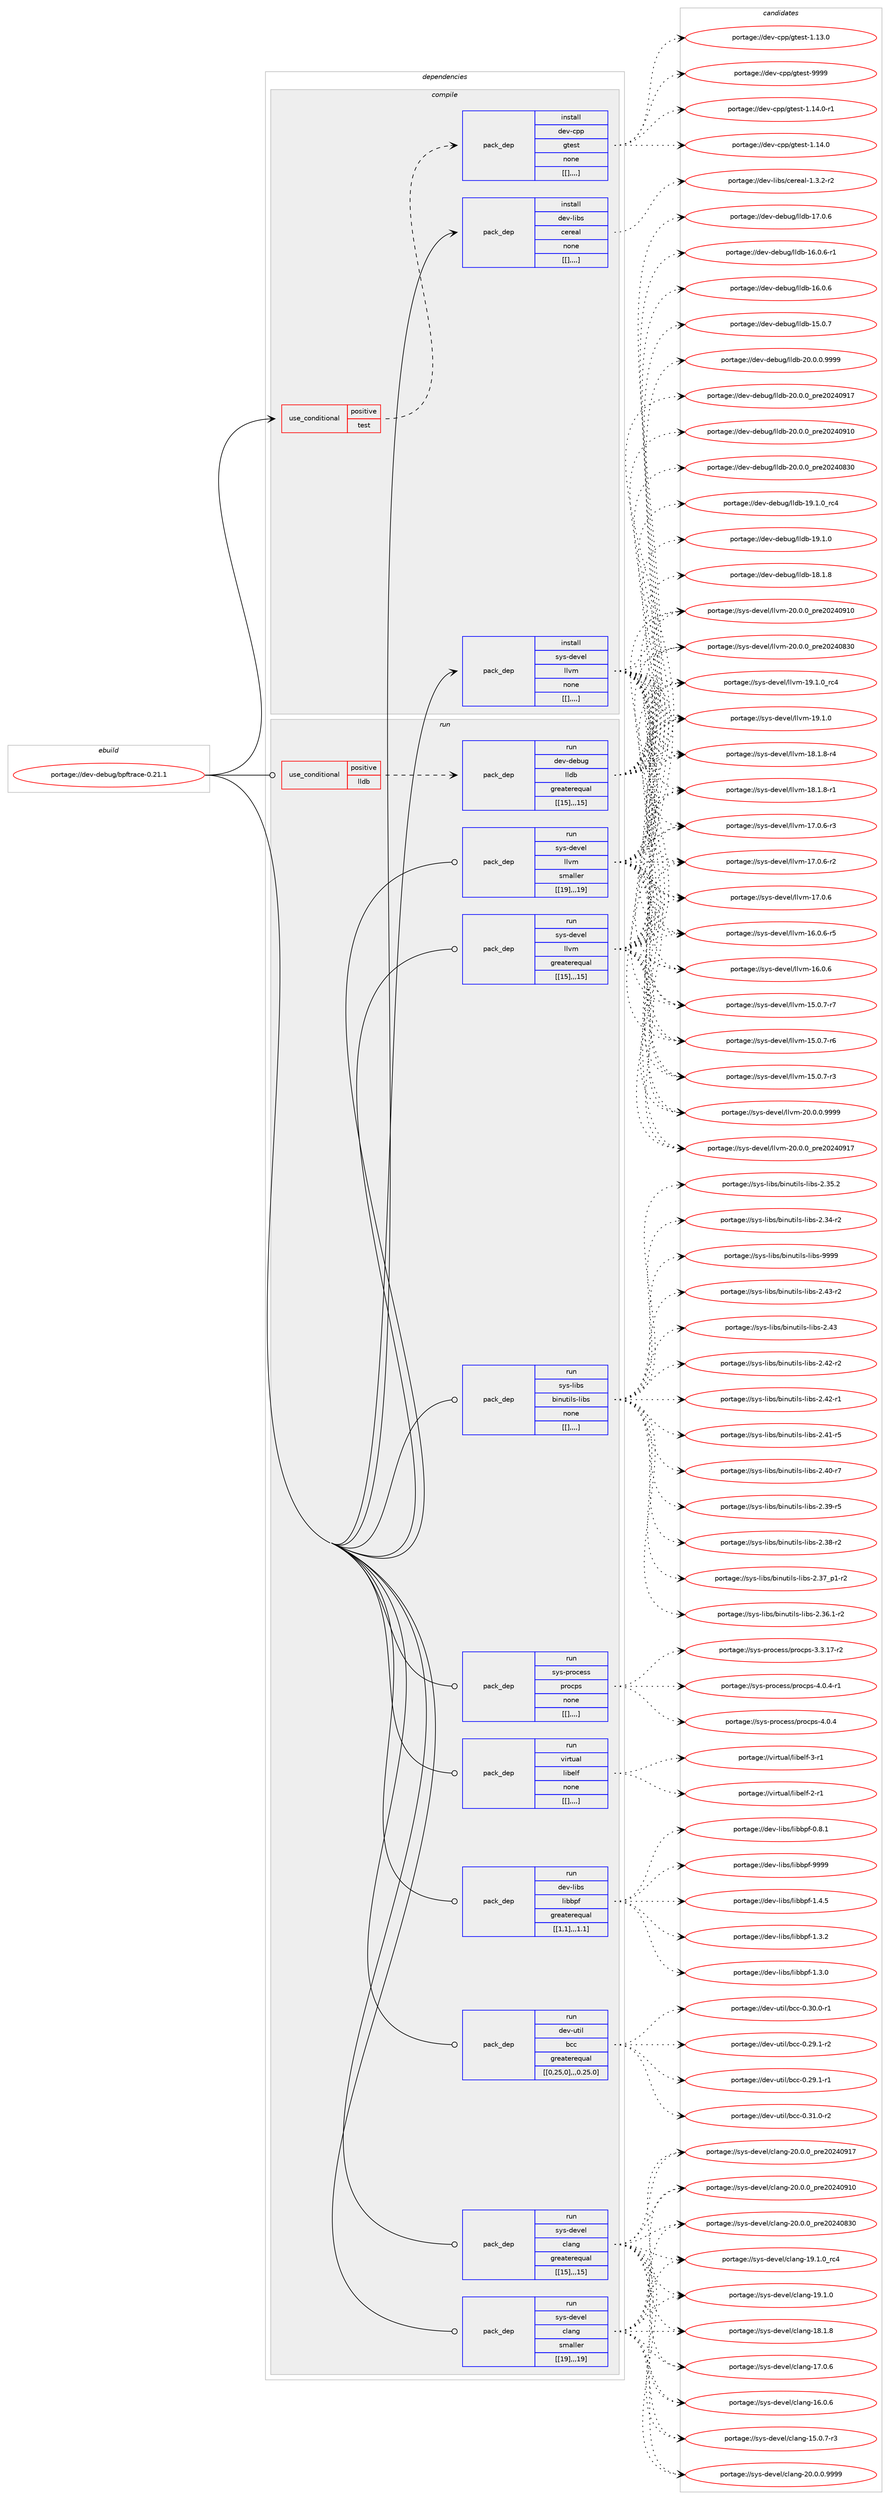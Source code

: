 digraph prolog {

# *************
# Graph options
# *************

newrank=true;
concentrate=true;
compound=true;
graph [rankdir=LR,fontname=Helvetica,fontsize=10,ranksep=1.5];#, ranksep=2.5, nodesep=0.2];
edge  [arrowhead=vee];
node  [fontname=Helvetica,fontsize=10];

# **********
# The ebuild
# **********

subgraph cluster_leftcol {
color=gray;
label=<<i>ebuild</i>>;
id [label="portage://dev-debug/bpftrace-0.21.1", color=red, width=4, href="../dev-debug/bpftrace-0.21.1.svg"];
}

# ****************
# The dependencies
# ****************

subgraph cluster_midcol {
color=gray;
label=<<i>dependencies</i>>;
subgraph cluster_compile {
fillcolor="#eeeeee";
style=filled;
label=<<i>compile</i>>;
subgraph cond19484 {
dependency71695 [label=<<TABLE BORDER="0" CELLBORDER="1" CELLSPACING="0" CELLPADDING="4"><TR><TD ROWSPAN="3" CELLPADDING="10">use_conditional</TD></TR><TR><TD>positive</TD></TR><TR><TD>test</TD></TR></TABLE>>, shape=none, color=red];
subgraph pack51268 {
dependency71696 [label=<<TABLE BORDER="0" CELLBORDER="1" CELLSPACING="0" CELLPADDING="4" WIDTH="220"><TR><TD ROWSPAN="6" CELLPADDING="30">pack_dep</TD></TR><TR><TD WIDTH="110">install</TD></TR><TR><TD>dev-cpp</TD></TR><TR><TD>gtest</TD></TR><TR><TD>none</TD></TR><TR><TD>[[],,,,]</TD></TR></TABLE>>, shape=none, color=blue];
}
dependency71695:e -> dependency71696:w [weight=20,style="dashed",arrowhead="vee"];
}
id:e -> dependency71695:w [weight=20,style="solid",arrowhead="vee"];
subgraph pack51269 {
dependency71697 [label=<<TABLE BORDER="0" CELLBORDER="1" CELLSPACING="0" CELLPADDING="4" WIDTH="220"><TR><TD ROWSPAN="6" CELLPADDING="30">pack_dep</TD></TR><TR><TD WIDTH="110">install</TD></TR><TR><TD>dev-libs</TD></TR><TR><TD>cereal</TD></TR><TR><TD>none</TD></TR><TR><TD>[[],,,,]</TD></TR></TABLE>>, shape=none, color=blue];
}
id:e -> dependency71697:w [weight=20,style="solid",arrowhead="vee"];
subgraph pack51270 {
dependency71698 [label=<<TABLE BORDER="0" CELLBORDER="1" CELLSPACING="0" CELLPADDING="4" WIDTH="220"><TR><TD ROWSPAN="6" CELLPADDING="30">pack_dep</TD></TR><TR><TD WIDTH="110">install</TD></TR><TR><TD>sys-devel</TD></TR><TR><TD>llvm</TD></TR><TR><TD>none</TD></TR><TR><TD>[[],,,,]</TD></TR></TABLE>>, shape=none, color=blue];
}
id:e -> dependency71698:w [weight=20,style="solid",arrowhead="vee"];
}
subgraph cluster_compileandrun {
fillcolor="#eeeeee";
style=filled;
label=<<i>compile and run</i>>;
}
subgraph cluster_run {
fillcolor="#eeeeee";
style=filled;
label=<<i>run</i>>;
subgraph cond19485 {
dependency71699 [label=<<TABLE BORDER="0" CELLBORDER="1" CELLSPACING="0" CELLPADDING="4"><TR><TD ROWSPAN="3" CELLPADDING="10">use_conditional</TD></TR><TR><TD>positive</TD></TR><TR><TD>lldb</TD></TR></TABLE>>, shape=none, color=red];
subgraph pack51271 {
dependency71700 [label=<<TABLE BORDER="0" CELLBORDER="1" CELLSPACING="0" CELLPADDING="4" WIDTH="220"><TR><TD ROWSPAN="6" CELLPADDING="30">pack_dep</TD></TR><TR><TD WIDTH="110">run</TD></TR><TR><TD>dev-debug</TD></TR><TR><TD>lldb</TD></TR><TR><TD>greaterequal</TD></TR><TR><TD>[[15],,,15]</TD></TR></TABLE>>, shape=none, color=blue];
}
dependency71699:e -> dependency71700:w [weight=20,style="dashed",arrowhead="vee"];
}
id:e -> dependency71699:w [weight=20,style="solid",arrowhead="odot"];
subgraph pack51272 {
dependency71701 [label=<<TABLE BORDER="0" CELLBORDER="1" CELLSPACING="0" CELLPADDING="4" WIDTH="220"><TR><TD ROWSPAN="6" CELLPADDING="30">pack_dep</TD></TR><TR><TD WIDTH="110">run</TD></TR><TR><TD>dev-libs</TD></TR><TR><TD>libbpf</TD></TR><TR><TD>greaterequal</TD></TR><TR><TD>[[1,1],,,1.1]</TD></TR></TABLE>>, shape=none, color=blue];
}
id:e -> dependency71701:w [weight=20,style="solid",arrowhead="odot"];
subgraph pack51273 {
dependency71702 [label=<<TABLE BORDER="0" CELLBORDER="1" CELLSPACING="0" CELLPADDING="4" WIDTH="220"><TR><TD ROWSPAN="6" CELLPADDING="30">pack_dep</TD></TR><TR><TD WIDTH="110">run</TD></TR><TR><TD>dev-util</TD></TR><TR><TD>bcc</TD></TR><TR><TD>greaterequal</TD></TR><TR><TD>[[0,25,0],,,0.25.0]</TD></TR></TABLE>>, shape=none, color=blue];
}
id:e -> dependency71702:w [weight=20,style="solid",arrowhead="odot"];
subgraph pack51274 {
dependency71703 [label=<<TABLE BORDER="0" CELLBORDER="1" CELLSPACING="0" CELLPADDING="4" WIDTH="220"><TR><TD ROWSPAN="6" CELLPADDING="30">pack_dep</TD></TR><TR><TD WIDTH="110">run</TD></TR><TR><TD>sys-devel</TD></TR><TR><TD>clang</TD></TR><TR><TD>greaterequal</TD></TR><TR><TD>[[15],,,15]</TD></TR></TABLE>>, shape=none, color=blue];
}
id:e -> dependency71703:w [weight=20,style="solid",arrowhead="odot"];
subgraph pack51275 {
dependency71704 [label=<<TABLE BORDER="0" CELLBORDER="1" CELLSPACING="0" CELLPADDING="4" WIDTH="220"><TR><TD ROWSPAN="6" CELLPADDING="30">pack_dep</TD></TR><TR><TD WIDTH="110">run</TD></TR><TR><TD>sys-devel</TD></TR><TR><TD>clang</TD></TR><TR><TD>smaller</TD></TR><TR><TD>[[19],,,19]</TD></TR></TABLE>>, shape=none, color=blue];
}
id:e -> dependency71704:w [weight=20,style="solid",arrowhead="odot"];
subgraph pack51276 {
dependency71705 [label=<<TABLE BORDER="0" CELLBORDER="1" CELLSPACING="0" CELLPADDING="4" WIDTH="220"><TR><TD ROWSPAN="6" CELLPADDING="30">pack_dep</TD></TR><TR><TD WIDTH="110">run</TD></TR><TR><TD>sys-devel</TD></TR><TR><TD>llvm</TD></TR><TR><TD>greaterequal</TD></TR><TR><TD>[[15],,,15]</TD></TR></TABLE>>, shape=none, color=blue];
}
id:e -> dependency71705:w [weight=20,style="solid",arrowhead="odot"];
subgraph pack51277 {
dependency71706 [label=<<TABLE BORDER="0" CELLBORDER="1" CELLSPACING="0" CELLPADDING="4" WIDTH="220"><TR><TD ROWSPAN="6" CELLPADDING="30">pack_dep</TD></TR><TR><TD WIDTH="110">run</TD></TR><TR><TD>sys-devel</TD></TR><TR><TD>llvm</TD></TR><TR><TD>smaller</TD></TR><TR><TD>[[19],,,19]</TD></TR></TABLE>>, shape=none, color=blue];
}
id:e -> dependency71706:w [weight=20,style="solid",arrowhead="odot"];
subgraph pack51278 {
dependency71707 [label=<<TABLE BORDER="0" CELLBORDER="1" CELLSPACING="0" CELLPADDING="4" WIDTH="220"><TR><TD ROWSPAN="6" CELLPADDING="30">pack_dep</TD></TR><TR><TD WIDTH="110">run</TD></TR><TR><TD>sys-libs</TD></TR><TR><TD>binutils-libs</TD></TR><TR><TD>none</TD></TR><TR><TD>[[],,,,]</TD></TR></TABLE>>, shape=none, color=blue];
}
id:e -> dependency71707:w [weight=20,style="solid",arrowhead="odot"];
subgraph pack51279 {
dependency71708 [label=<<TABLE BORDER="0" CELLBORDER="1" CELLSPACING="0" CELLPADDING="4" WIDTH="220"><TR><TD ROWSPAN="6" CELLPADDING="30">pack_dep</TD></TR><TR><TD WIDTH="110">run</TD></TR><TR><TD>sys-process</TD></TR><TR><TD>procps</TD></TR><TR><TD>none</TD></TR><TR><TD>[[],,,,]</TD></TR></TABLE>>, shape=none, color=blue];
}
id:e -> dependency71708:w [weight=20,style="solid",arrowhead="odot"];
subgraph pack51280 {
dependency71709 [label=<<TABLE BORDER="0" CELLBORDER="1" CELLSPACING="0" CELLPADDING="4" WIDTH="220"><TR><TD ROWSPAN="6" CELLPADDING="30">pack_dep</TD></TR><TR><TD WIDTH="110">run</TD></TR><TR><TD>virtual</TD></TR><TR><TD>libelf</TD></TR><TR><TD>none</TD></TR><TR><TD>[[],,,,]</TD></TR></TABLE>>, shape=none, color=blue];
}
id:e -> dependency71709:w [weight=20,style="solid",arrowhead="odot"];
}
}

# **************
# The candidates
# **************

subgraph cluster_choices {
rank=same;
color=gray;
label=<<i>candidates</i>>;

subgraph choice51268 {
color=black;
nodesep=1;
choice1001011184599112112471031161011151164557575757 [label="portage://dev-cpp/gtest-9999", color=red, width=4,href="../dev-cpp/gtest-9999.svg"];
choice100101118459911211247103116101115116454946495246484511449 [label="portage://dev-cpp/gtest-1.14.0-r1", color=red, width=4,href="../dev-cpp/gtest-1.14.0-r1.svg"];
choice10010111845991121124710311610111511645494649524648 [label="portage://dev-cpp/gtest-1.14.0", color=red, width=4,href="../dev-cpp/gtest-1.14.0.svg"];
choice10010111845991121124710311610111511645494649514648 [label="portage://dev-cpp/gtest-1.13.0", color=red, width=4,href="../dev-cpp/gtest-1.13.0.svg"];
dependency71696:e -> choice1001011184599112112471031161011151164557575757:w [style=dotted,weight="100"];
dependency71696:e -> choice100101118459911211247103116101115116454946495246484511449:w [style=dotted,weight="100"];
dependency71696:e -> choice10010111845991121124710311610111511645494649524648:w [style=dotted,weight="100"];
dependency71696:e -> choice10010111845991121124710311610111511645494649514648:w [style=dotted,weight="100"];
}
subgraph choice51269 {
color=black;
nodesep=1;
choice10010111845108105981154799101114101971084549465146504511450 [label="portage://dev-libs/cereal-1.3.2-r2", color=red, width=4,href="../dev-libs/cereal-1.3.2-r2.svg"];
dependency71697:e -> choice10010111845108105981154799101114101971084549465146504511450:w [style=dotted,weight="100"];
}
subgraph choice51270 {
color=black;
nodesep=1;
choice1151211154510010111810110847108108118109455048464846484657575757 [label="portage://sys-devel/llvm-20.0.0.9999", color=red, width=4,href="../sys-devel/llvm-20.0.0.9999.svg"];
choice115121115451001011181011084710810811810945504846484648951121141015048505248574955 [label="portage://sys-devel/llvm-20.0.0_pre20240917", color=red, width=4,href="../sys-devel/llvm-20.0.0_pre20240917.svg"];
choice115121115451001011181011084710810811810945504846484648951121141015048505248574948 [label="portage://sys-devel/llvm-20.0.0_pre20240910", color=red, width=4,href="../sys-devel/llvm-20.0.0_pre20240910.svg"];
choice115121115451001011181011084710810811810945504846484648951121141015048505248565148 [label="portage://sys-devel/llvm-20.0.0_pre20240830", color=red, width=4,href="../sys-devel/llvm-20.0.0_pre20240830.svg"];
choice115121115451001011181011084710810811810945495746494648951149952 [label="portage://sys-devel/llvm-19.1.0_rc4", color=red, width=4,href="../sys-devel/llvm-19.1.0_rc4.svg"];
choice115121115451001011181011084710810811810945495746494648 [label="portage://sys-devel/llvm-19.1.0", color=red, width=4,href="../sys-devel/llvm-19.1.0.svg"];
choice1151211154510010111810110847108108118109454956464946564511452 [label="portage://sys-devel/llvm-18.1.8-r4", color=red, width=4,href="../sys-devel/llvm-18.1.8-r4.svg"];
choice1151211154510010111810110847108108118109454956464946564511449 [label="portage://sys-devel/llvm-18.1.8-r1", color=red, width=4,href="../sys-devel/llvm-18.1.8-r1.svg"];
choice1151211154510010111810110847108108118109454955464846544511451 [label="portage://sys-devel/llvm-17.0.6-r3", color=red, width=4,href="../sys-devel/llvm-17.0.6-r3.svg"];
choice1151211154510010111810110847108108118109454955464846544511450 [label="portage://sys-devel/llvm-17.0.6-r2", color=red, width=4,href="../sys-devel/llvm-17.0.6-r2.svg"];
choice115121115451001011181011084710810811810945495546484654 [label="portage://sys-devel/llvm-17.0.6", color=red, width=4,href="../sys-devel/llvm-17.0.6.svg"];
choice1151211154510010111810110847108108118109454954464846544511453 [label="portage://sys-devel/llvm-16.0.6-r5", color=red, width=4,href="../sys-devel/llvm-16.0.6-r5.svg"];
choice115121115451001011181011084710810811810945495446484654 [label="portage://sys-devel/llvm-16.0.6", color=red, width=4,href="../sys-devel/llvm-16.0.6.svg"];
choice1151211154510010111810110847108108118109454953464846554511455 [label="portage://sys-devel/llvm-15.0.7-r7", color=red, width=4,href="../sys-devel/llvm-15.0.7-r7.svg"];
choice1151211154510010111810110847108108118109454953464846554511454 [label="portage://sys-devel/llvm-15.0.7-r6", color=red, width=4,href="../sys-devel/llvm-15.0.7-r6.svg"];
choice1151211154510010111810110847108108118109454953464846554511451 [label="portage://sys-devel/llvm-15.0.7-r3", color=red, width=4,href="../sys-devel/llvm-15.0.7-r3.svg"];
dependency71698:e -> choice1151211154510010111810110847108108118109455048464846484657575757:w [style=dotted,weight="100"];
dependency71698:e -> choice115121115451001011181011084710810811810945504846484648951121141015048505248574955:w [style=dotted,weight="100"];
dependency71698:e -> choice115121115451001011181011084710810811810945504846484648951121141015048505248574948:w [style=dotted,weight="100"];
dependency71698:e -> choice115121115451001011181011084710810811810945504846484648951121141015048505248565148:w [style=dotted,weight="100"];
dependency71698:e -> choice115121115451001011181011084710810811810945495746494648951149952:w [style=dotted,weight="100"];
dependency71698:e -> choice115121115451001011181011084710810811810945495746494648:w [style=dotted,weight="100"];
dependency71698:e -> choice1151211154510010111810110847108108118109454956464946564511452:w [style=dotted,weight="100"];
dependency71698:e -> choice1151211154510010111810110847108108118109454956464946564511449:w [style=dotted,weight="100"];
dependency71698:e -> choice1151211154510010111810110847108108118109454955464846544511451:w [style=dotted,weight="100"];
dependency71698:e -> choice1151211154510010111810110847108108118109454955464846544511450:w [style=dotted,weight="100"];
dependency71698:e -> choice115121115451001011181011084710810811810945495546484654:w [style=dotted,weight="100"];
dependency71698:e -> choice1151211154510010111810110847108108118109454954464846544511453:w [style=dotted,weight="100"];
dependency71698:e -> choice115121115451001011181011084710810811810945495446484654:w [style=dotted,weight="100"];
dependency71698:e -> choice1151211154510010111810110847108108118109454953464846554511455:w [style=dotted,weight="100"];
dependency71698:e -> choice1151211154510010111810110847108108118109454953464846554511454:w [style=dotted,weight="100"];
dependency71698:e -> choice1151211154510010111810110847108108118109454953464846554511451:w [style=dotted,weight="100"];
}
subgraph choice51271 {
color=black;
nodesep=1;
choice10010111845100101981171034710810810098455048464846484657575757 [label="portage://dev-debug/lldb-20.0.0.9999", color=red, width=4,href="../dev-debug/lldb-20.0.0.9999.svg"];
choice1001011184510010198117103471081081009845504846484648951121141015048505248574955 [label="portage://dev-debug/lldb-20.0.0_pre20240917", color=red, width=4,href="../dev-debug/lldb-20.0.0_pre20240917.svg"];
choice1001011184510010198117103471081081009845504846484648951121141015048505248574948 [label="portage://dev-debug/lldb-20.0.0_pre20240910", color=red, width=4,href="../dev-debug/lldb-20.0.0_pre20240910.svg"];
choice1001011184510010198117103471081081009845504846484648951121141015048505248565148 [label="portage://dev-debug/lldb-20.0.0_pre20240830", color=red, width=4,href="../dev-debug/lldb-20.0.0_pre20240830.svg"];
choice1001011184510010198117103471081081009845495746494648951149952 [label="portage://dev-debug/lldb-19.1.0_rc4", color=red, width=4,href="../dev-debug/lldb-19.1.0_rc4.svg"];
choice1001011184510010198117103471081081009845495746494648 [label="portage://dev-debug/lldb-19.1.0", color=red, width=4,href="../dev-debug/lldb-19.1.0.svg"];
choice1001011184510010198117103471081081009845495646494656 [label="portage://dev-debug/lldb-18.1.8", color=red, width=4,href="../dev-debug/lldb-18.1.8.svg"];
choice1001011184510010198117103471081081009845495546484654 [label="portage://dev-debug/lldb-17.0.6", color=red, width=4,href="../dev-debug/lldb-17.0.6.svg"];
choice10010111845100101981171034710810810098454954464846544511449 [label="portage://dev-debug/lldb-16.0.6-r1", color=red, width=4,href="../dev-debug/lldb-16.0.6-r1.svg"];
choice1001011184510010198117103471081081009845495446484654 [label="portage://dev-debug/lldb-16.0.6", color=red, width=4,href="../dev-debug/lldb-16.0.6.svg"];
choice1001011184510010198117103471081081009845495346484655 [label="portage://dev-debug/lldb-15.0.7", color=red, width=4,href="../dev-debug/lldb-15.0.7.svg"];
dependency71700:e -> choice10010111845100101981171034710810810098455048464846484657575757:w [style=dotted,weight="100"];
dependency71700:e -> choice1001011184510010198117103471081081009845504846484648951121141015048505248574955:w [style=dotted,weight="100"];
dependency71700:e -> choice1001011184510010198117103471081081009845504846484648951121141015048505248574948:w [style=dotted,weight="100"];
dependency71700:e -> choice1001011184510010198117103471081081009845504846484648951121141015048505248565148:w [style=dotted,weight="100"];
dependency71700:e -> choice1001011184510010198117103471081081009845495746494648951149952:w [style=dotted,weight="100"];
dependency71700:e -> choice1001011184510010198117103471081081009845495746494648:w [style=dotted,weight="100"];
dependency71700:e -> choice1001011184510010198117103471081081009845495646494656:w [style=dotted,weight="100"];
dependency71700:e -> choice1001011184510010198117103471081081009845495546484654:w [style=dotted,weight="100"];
dependency71700:e -> choice10010111845100101981171034710810810098454954464846544511449:w [style=dotted,weight="100"];
dependency71700:e -> choice1001011184510010198117103471081081009845495446484654:w [style=dotted,weight="100"];
dependency71700:e -> choice1001011184510010198117103471081081009845495346484655:w [style=dotted,weight="100"];
}
subgraph choice51272 {
color=black;
nodesep=1;
choice10010111845108105981154710810598981121024557575757 [label="portage://dev-libs/libbpf-9999", color=red, width=4,href="../dev-libs/libbpf-9999.svg"];
choice1001011184510810598115471081059898112102454946524653 [label="portage://dev-libs/libbpf-1.4.5", color=red, width=4,href="../dev-libs/libbpf-1.4.5.svg"];
choice1001011184510810598115471081059898112102454946514650 [label="portage://dev-libs/libbpf-1.3.2", color=red, width=4,href="../dev-libs/libbpf-1.3.2.svg"];
choice1001011184510810598115471081059898112102454946514648 [label="portage://dev-libs/libbpf-1.3.0", color=red, width=4,href="../dev-libs/libbpf-1.3.0.svg"];
choice1001011184510810598115471081059898112102454846564649 [label="portage://dev-libs/libbpf-0.8.1", color=red, width=4,href="../dev-libs/libbpf-0.8.1.svg"];
dependency71701:e -> choice10010111845108105981154710810598981121024557575757:w [style=dotted,weight="100"];
dependency71701:e -> choice1001011184510810598115471081059898112102454946524653:w [style=dotted,weight="100"];
dependency71701:e -> choice1001011184510810598115471081059898112102454946514650:w [style=dotted,weight="100"];
dependency71701:e -> choice1001011184510810598115471081059898112102454946514648:w [style=dotted,weight="100"];
dependency71701:e -> choice1001011184510810598115471081059898112102454846564649:w [style=dotted,weight="100"];
}
subgraph choice51273 {
color=black;
nodesep=1;
choice1001011184511711610510847989999454846514946484511450 [label="portage://dev-util/bcc-0.31.0-r2", color=red, width=4,href="../dev-util/bcc-0.31.0-r2.svg"];
choice1001011184511711610510847989999454846514846484511449 [label="portage://dev-util/bcc-0.30.0-r1", color=red, width=4,href="../dev-util/bcc-0.30.0-r1.svg"];
choice1001011184511711610510847989999454846505746494511450 [label="portage://dev-util/bcc-0.29.1-r2", color=red, width=4,href="../dev-util/bcc-0.29.1-r2.svg"];
choice1001011184511711610510847989999454846505746494511449 [label="portage://dev-util/bcc-0.29.1-r1", color=red, width=4,href="../dev-util/bcc-0.29.1-r1.svg"];
dependency71702:e -> choice1001011184511711610510847989999454846514946484511450:w [style=dotted,weight="100"];
dependency71702:e -> choice1001011184511711610510847989999454846514846484511449:w [style=dotted,weight="100"];
dependency71702:e -> choice1001011184511711610510847989999454846505746494511450:w [style=dotted,weight="100"];
dependency71702:e -> choice1001011184511711610510847989999454846505746494511449:w [style=dotted,weight="100"];
}
subgraph choice51274 {
color=black;
nodesep=1;
choice11512111545100101118101108479910897110103455048464846484657575757 [label="portage://sys-devel/clang-20.0.0.9999", color=red, width=4,href="../sys-devel/clang-20.0.0.9999.svg"];
choice1151211154510010111810110847991089711010345504846484648951121141015048505248574955 [label="portage://sys-devel/clang-20.0.0_pre20240917", color=red, width=4,href="../sys-devel/clang-20.0.0_pre20240917.svg"];
choice1151211154510010111810110847991089711010345504846484648951121141015048505248574948 [label="portage://sys-devel/clang-20.0.0_pre20240910", color=red, width=4,href="../sys-devel/clang-20.0.0_pre20240910.svg"];
choice1151211154510010111810110847991089711010345504846484648951121141015048505248565148 [label="portage://sys-devel/clang-20.0.0_pre20240830", color=red, width=4,href="../sys-devel/clang-20.0.0_pre20240830.svg"];
choice1151211154510010111810110847991089711010345495746494648951149952 [label="portage://sys-devel/clang-19.1.0_rc4", color=red, width=4,href="../sys-devel/clang-19.1.0_rc4.svg"];
choice1151211154510010111810110847991089711010345495746494648 [label="portage://sys-devel/clang-19.1.0", color=red, width=4,href="../sys-devel/clang-19.1.0.svg"];
choice1151211154510010111810110847991089711010345495646494656 [label="portage://sys-devel/clang-18.1.8", color=red, width=4,href="../sys-devel/clang-18.1.8.svg"];
choice1151211154510010111810110847991089711010345495546484654 [label="portage://sys-devel/clang-17.0.6", color=red, width=4,href="../sys-devel/clang-17.0.6.svg"];
choice1151211154510010111810110847991089711010345495446484654 [label="portage://sys-devel/clang-16.0.6", color=red, width=4,href="../sys-devel/clang-16.0.6.svg"];
choice11512111545100101118101108479910897110103454953464846554511451 [label="portage://sys-devel/clang-15.0.7-r3", color=red, width=4,href="../sys-devel/clang-15.0.7-r3.svg"];
dependency71703:e -> choice11512111545100101118101108479910897110103455048464846484657575757:w [style=dotted,weight="100"];
dependency71703:e -> choice1151211154510010111810110847991089711010345504846484648951121141015048505248574955:w [style=dotted,weight="100"];
dependency71703:e -> choice1151211154510010111810110847991089711010345504846484648951121141015048505248574948:w [style=dotted,weight="100"];
dependency71703:e -> choice1151211154510010111810110847991089711010345504846484648951121141015048505248565148:w [style=dotted,weight="100"];
dependency71703:e -> choice1151211154510010111810110847991089711010345495746494648951149952:w [style=dotted,weight="100"];
dependency71703:e -> choice1151211154510010111810110847991089711010345495746494648:w [style=dotted,weight="100"];
dependency71703:e -> choice1151211154510010111810110847991089711010345495646494656:w [style=dotted,weight="100"];
dependency71703:e -> choice1151211154510010111810110847991089711010345495546484654:w [style=dotted,weight="100"];
dependency71703:e -> choice1151211154510010111810110847991089711010345495446484654:w [style=dotted,weight="100"];
dependency71703:e -> choice11512111545100101118101108479910897110103454953464846554511451:w [style=dotted,weight="100"];
}
subgraph choice51275 {
color=black;
nodesep=1;
choice11512111545100101118101108479910897110103455048464846484657575757 [label="portage://sys-devel/clang-20.0.0.9999", color=red, width=4,href="../sys-devel/clang-20.0.0.9999.svg"];
choice1151211154510010111810110847991089711010345504846484648951121141015048505248574955 [label="portage://sys-devel/clang-20.0.0_pre20240917", color=red, width=4,href="../sys-devel/clang-20.0.0_pre20240917.svg"];
choice1151211154510010111810110847991089711010345504846484648951121141015048505248574948 [label="portage://sys-devel/clang-20.0.0_pre20240910", color=red, width=4,href="../sys-devel/clang-20.0.0_pre20240910.svg"];
choice1151211154510010111810110847991089711010345504846484648951121141015048505248565148 [label="portage://sys-devel/clang-20.0.0_pre20240830", color=red, width=4,href="../sys-devel/clang-20.0.0_pre20240830.svg"];
choice1151211154510010111810110847991089711010345495746494648951149952 [label="portage://sys-devel/clang-19.1.0_rc4", color=red, width=4,href="../sys-devel/clang-19.1.0_rc4.svg"];
choice1151211154510010111810110847991089711010345495746494648 [label="portage://sys-devel/clang-19.1.0", color=red, width=4,href="../sys-devel/clang-19.1.0.svg"];
choice1151211154510010111810110847991089711010345495646494656 [label="portage://sys-devel/clang-18.1.8", color=red, width=4,href="../sys-devel/clang-18.1.8.svg"];
choice1151211154510010111810110847991089711010345495546484654 [label="portage://sys-devel/clang-17.0.6", color=red, width=4,href="../sys-devel/clang-17.0.6.svg"];
choice1151211154510010111810110847991089711010345495446484654 [label="portage://sys-devel/clang-16.0.6", color=red, width=4,href="../sys-devel/clang-16.0.6.svg"];
choice11512111545100101118101108479910897110103454953464846554511451 [label="portage://sys-devel/clang-15.0.7-r3", color=red, width=4,href="../sys-devel/clang-15.0.7-r3.svg"];
dependency71704:e -> choice11512111545100101118101108479910897110103455048464846484657575757:w [style=dotted,weight="100"];
dependency71704:e -> choice1151211154510010111810110847991089711010345504846484648951121141015048505248574955:w [style=dotted,weight="100"];
dependency71704:e -> choice1151211154510010111810110847991089711010345504846484648951121141015048505248574948:w [style=dotted,weight="100"];
dependency71704:e -> choice1151211154510010111810110847991089711010345504846484648951121141015048505248565148:w [style=dotted,weight="100"];
dependency71704:e -> choice1151211154510010111810110847991089711010345495746494648951149952:w [style=dotted,weight="100"];
dependency71704:e -> choice1151211154510010111810110847991089711010345495746494648:w [style=dotted,weight="100"];
dependency71704:e -> choice1151211154510010111810110847991089711010345495646494656:w [style=dotted,weight="100"];
dependency71704:e -> choice1151211154510010111810110847991089711010345495546484654:w [style=dotted,weight="100"];
dependency71704:e -> choice1151211154510010111810110847991089711010345495446484654:w [style=dotted,weight="100"];
dependency71704:e -> choice11512111545100101118101108479910897110103454953464846554511451:w [style=dotted,weight="100"];
}
subgraph choice51276 {
color=black;
nodesep=1;
choice1151211154510010111810110847108108118109455048464846484657575757 [label="portage://sys-devel/llvm-20.0.0.9999", color=red, width=4,href="../sys-devel/llvm-20.0.0.9999.svg"];
choice115121115451001011181011084710810811810945504846484648951121141015048505248574955 [label="portage://sys-devel/llvm-20.0.0_pre20240917", color=red, width=4,href="../sys-devel/llvm-20.0.0_pre20240917.svg"];
choice115121115451001011181011084710810811810945504846484648951121141015048505248574948 [label="portage://sys-devel/llvm-20.0.0_pre20240910", color=red, width=4,href="../sys-devel/llvm-20.0.0_pre20240910.svg"];
choice115121115451001011181011084710810811810945504846484648951121141015048505248565148 [label="portage://sys-devel/llvm-20.0.0_pre20240830", color=red, width=4,href="../sys-devel/llvm-20.0.0_pre20240830.svg"];
choice115121115451001011181011084710810811810945495746494648951149952 [label="portage://sys-devel/llvm-19.1.0_rc4", color=red, width=4,href="../sys-devel/llvm-19.1.0_rc4.svg"];
choice115121115451001011181011084710810811810945495746494648 [label="portage://sys-devel/llvm-19.1.0", color=red, width=4,href="../sys-devel/llvm-19.1.0.svg"];
choice1151211154510010111810110847108108118109454956464946564511452 [label="portage://sys-devel/llvm-18.1.8-r4", color=red, width=4,href="../sys-devel/llvm-18.1.8-r4.svg"];
choice1151211154510010111810110847108108118109454956464946564511449 [label="portage://sys-devel/llvm-18.1.8-r1", color=red, width=4,href="../sys-devel/llvm-18.1.8-r1.svg"];
choice1151211154510010111810110847108108118109454955464846544511451 [label="portage://sys-devel/llvm-17.0.6-r3", color=red, width=4,href="../sys-devel/llvm-17.0.6-r3.svg"];
choice1151211154510010111810110847108108118109454955464846544511450 [label="portage://sys-devel/llvm-17.0.6-r2", color=red, width=4,href="../sys-devel/llvm-17.0.6-r2.svg"];
choice115121115451001011181011084710810811810945495546484654 [label="portage://sys-devel/llvm-17.0.6", color=red, width=4,href="../sys-devel/llvm-17.0.6.svg"];
choice1151211154510010111810110847108108118109454954464846544511453 [label="portage://sys-devel/llvm-16.0.6-r5", color=red, width=4,href="../sys-devel/llvm-16.0.6-r5.svg"];
choice115121115451001011181011084710810811810945495446484654 [label="portage://sys-devel/llvm-16.0.6", color=red, width=4,href="../sys-devel/llvm-16.0.6.svg"];
choice1151211154510010111810110847108108118109454953464846554511455 [label="portage://sys-devel/llvm-15.0.7-r7", color=red, width=4,href="../sys-devel/llvm-15.0.7-r7.svg"];
choice1151211154510010111810110847108108118109454953464846554511454 [label="portage://sys-devel/llvm-15.0.7-r6", color=red, width=4,href="../sys-devel/llvm-15.0.7-r6.svg"];
choice1151211154510010111810110847108108118109454953464846554511451 [label="portage://sys-devel/llvm-15.0.7-r3", color=red, width=4,href="../sys-devel/llvm-15.0.7-r3.svg"];
dependency71705:e -> choice1151211154510010111810110847108108118109455048464846484657575757:w [style=dotted,weight="100"];
dependency71705:e -> choice115121115451001011181011084710810811810945504846484648951121141015048505248574955:w [style=dotted,weight="100"];
dependency71705:e -> choice115121115451001011181011084710810811810945504846484648951121141015048505248574948:w [style=dotted,weight="100"];
dependency71705:e -> choice115121115451001011181011084710810811810945504846484648951121141015048505248565148:w [style=dotted,weight="100"];
dependency71705:e -> choice115121115451001011181011084710810811810945495746494648951149952:w [style=dotted,weight="100"];
dependency71705:e -> choice115121115451001011181011084710810811810945495746494648:w [style=dotted,weight="100"];
dependency71705:e -> choice1151211154510010111810110847108108118109454956464946564511452:w [style=dotted,weight="100"];
dependency71705:e -> choice1151211154510010111810110847108108118109454956464946564511449:w [style=dotted,weight="100"];
dependency71705:e -> choice1151211154510010111810110847108108118109454955464846544511451:w [style=dotted,weight="100"];
dependency71705:e -> choice1151211154510010111810110847108108118109454955464846544511450:w [style=dotted,weight="100"];
dependency71705:e -> choice115121115451001011181011084710810811810945495546484654:w [style=dotted,weight="100"];
dependency71705:e -> choice1151211154510010111810110847108108118109454954464846544511453:w [style=dotted,weight="100"];
dependency71705:e -> choice115121115451001011181011084710810811810945495446484654:w [style=dotted,weight="100"];
dependency71705:e -> choice1151211154510010111810110847108108118109454953464846554511455:w [style=dotted,weight="100"];
dependency71705:e -> choice1151211154510010111810110847108108118109454953464846554511454:w [style=dotted,weight="100"];
dependency71705:e -> choice1151211154510010111810110847108108118109454953464846554511451:w [style=dotted,weight="100"];
}
subgraph choice51277 {
color=black;
nodesep=1;
choice1151211154510010111810110847108108118109455048464846484657575757 [label="portage://sys-devel/llvm-20.0.0.9999", color=red, width=4,href="../sys-devel/llvm-20.0.0.9999.svg"];
choice115121115451001011181011084710810811810945504846484648951121141015048505248574955 [label="portage://sys-devel/llvm-20.0.0_pre20240917", color=red, width=4,href="../sys-devel/llvm-20.0.0_pre20240917.svg"];
choice115121115451001011181011084710810811810945504846484648951121141015048505248574948 [label="portage://sys-devel/llvm-20.0.0_pre20240910", color=red, width=4,href="../sys-devel/llvm-20.0.0_pre20240910.svg"];
choice115121115451001011181011084710810811810945504846484648951121141015048505248565148 [label="portage://sys-devel/llvm-20.0.0_pre20240830", color=red, width=4,href="../sys-devel/llvm-20.0.0_pre20240830.svg"];
choice115121115451001011181011084710810811810945495746494648951149952 [label="portage://sys-devel/llvm-19.1.0_rc4", color=red, width=4,href="../sys-devel/llvm-19.1.0_rc4.svg"];
choice115121115451001011181011084710810811810945495746494648 [label="portage://sys-devel/llvm-19.1.0", color=red, width=4,href="../sys-devel/llvm-19.1.0.svg"];
choice1151211154510010111810110847108108118109454956464946564511452 [label="portage://sys-devel/llvm-18.1.8-r4", color=red, width=4,href="../sys-devel/llvm-18.1.8-r4.svg"];
choice1151211154510010111810110847108108118109454956464946564511449 [label="portage://sys-devel/llvm-18.1.8-r1", color=red, width=4,href="../sys-devel/llvm-18.1.8-r1.svg"];
choice1151211154510010111810110847108108118109454955464846544511451 [label="portage://sys-devel/llvm-17.0.6-r3", color=red, width=4,href="../sys-devel/llvm-17.0.6-r3.svg"];
choice1151211154510010111810110847108108118109454955464846544511450 [label="portage://sys-devel/llvm-17.0.6-r2", color=red, width=4,href="../sys-devel/llvm-17.0.6-r2.svg"];
choice115121115451001011181011084710810811810945495546484654 [label="portage://sys-devel/llvm-17.0.6", color=red, width=4,href="../sys-devel/llvm-17.0.6.svg"];
choice1151211154510010111810110847108108118109454954464846544511453 [label="portage://sys-devel/llvm-16.0.6-r5", color=red, width=4,href="../sys-devel/llvm-16.0.6-r5.svg"];
choice115121115451001011181011084710810811810945495446484654 [label="portage://sys-devel/llvm-16.0.6", color=red, width=4,href="../sys-devel/llvm-16.0.6.svg"];
choice1151211154510010111810110847108108118109454953464846554511455 [label="portage://sys-devel/llvm-15.0.7-r7", color=red, width=4,href="../sys-devel/llvm-15.0.7-r7.svg"];
choice1151211154510010111810110847108108118109454953464846554511454 [label="portage://sys-devel/llvm-15.0.7-r6", color=red, width=4,href="../sys-devel/llvm-15.0.7-r6.svg"];
choice1151211154510010111810110847108108118109454953464846554511451 [label="portage://sys-devel/llvm-15.0.7-r3", color=red, width=4,href="../sys-devel/llvm-15.0.7-r3.svg"];
dependency71706:e -> choice1151211154510010111810110847108108118109455048464846484657575757:w [style=dotted,weight="100"];
dependency71706:e -> choice115121115451001011181011084710810811810945504846484648951121141015048505248574955:w [style=dotted,weight="100"];
dependency71706:e -> choice115121115451001011181011084710810811810945504846484648951121141015048505248574948:w [style=dotted,weight="100"];
dependency71706:e -> choice115121115451001011181011084710810811810945504846484648951121141015048505248565148:w [style=dotted,weight="100"];
dependency71706:e -> choice115121115451001011181011084710810811810945495746494648951149952:w [style=dotted,weight="100"];
dependency71706:e -> choice115121115451001011181011084710810811810945495746494648:w [style=dotted,weight="100"];
dependency71706:e -> choice1151211154510010111810110847108108118109454956464946564511452:w [style=dotted,weight="100"];
dependency71706:e -> choice1151211154510010111810110847108108118109454956464946564511449:w [style=dotted,weight="100"];
dependency71706:e -> choice1151211154510010111810110847108108118109454955464846544511451:w [style=dotted,weight="100"];
dependency71706:e -> choice1151211154510010111810110847108108118109454955464846544511450:w [style=dotted,weight="100"];
dependency71706:e -> choice115121115451001011181011084710810811810945495546484654:w [style=dotted,weight="100"];
dependency71706:e -> choice1151211154510010111810110847108108118109454954464846544511453:w [style=dotted,weight="100"];
dependency71706:e -> choice115121115451001011181011084710810811810945495446484654:w [style=dotted,weight="100"];
dependency71706:e -> choice1151211154510010111810110847108108118109454953464846554511455:w [style=dotted,weight="100"];
dependency71706:e -> choice1151211154510010111810110847108108118109454953464846554511454:w [style=dotted,weight="100"];
dependency71706:e -> choice1151211154510010111810110847108108118109454953464846554511451:w [style=dotted,weight="100"];
}
subgraph choice51278 {
color=black;
nodesep=1;
choice1151211154510810598115479810511011711610510811545108105981154557575757 [label="portage://sys-libs/binutils-libs-9999", color=red, width=4,href="../sys-libs/binutils-libs-9999.svg"];
choice11512111545108105981154798105110117116105108115451081059811545504652514511450 [label="portage://sys-libs/binutils-libs-2.43-r2", color=red, width=4,href="../sys-libs/binutils-libs-2.43-r2.svg"];
choice1151211154510810598115479810511011711610510811545108105981154550465251 [label="portage://sys-libs/binutils-libs-2.43", color=red, width=4,href="../sys-libs/binutils-libs-2.43.svg"];
choice11512111545108105981154798105110117116105108115451081059811545504652504511450 [label="portage://sys-libs/binutils-libs-2.42-r2", color=red, width=4,href="../sys-libs/binutils-libs-2.42-r2.svg"];
choice11512111545108105981154798105110117116105108115451081059811545504652504511449 [label="portage://sys-libs/binutils-libs-2.42-r1", color=red, width=4,href="../sys-libs/binutils-libs-2.42-r1.svg"];
choice11512111545108105981154798105110117116105108115451081059811545504652494511453 [label="portage://sys-libs/binutils-libs-2.41-r5", color=red, width=4,href="../sys-libs/binutils-libs-2.41-r5.svg"];
choice11512111545108105981154798105110117116105108115451081059811545504652484511455 [label="portage://sys-libs/binutils-libs-2.40-r7", color=red, width=4,href="../sys-libs/binutils-libs-2.40-r7.svg"];
choice11512111545108105981154798105110117116105108115451081059811545504651574511453 [label="portage://sys-libs/binutils-libs-2.39-r5", color=red, width=4,href="../sys-libs/binutils-libs-2.39-r5.svg"];
choice11512111545108105981154798105110117116105108115451081059811545504651564511450 [label="portage://sys-libs/binutils-libs-2.38-r2", color=red, width=4,href="../sys-libs/binutils-libs-2.38-r2.svg"];
choice115121115451081059811547981051101171161051081154510810598115455046515595112494511450 [label="portage://sys-libs/binutils-libs-2.37_p1-r2", color=red, width=4,href="../sys-libs/binutils-libs-2.37_p1-r2.svg"];
choice115121115451081059811547981051101171161051081154510810598115455046515446494511450 [label="portage://sys-libs/binutils-libs-2.36.1-r2", color=red, width=4,href="../sys-libs/binutils-libs-2.36.1-r2.svg"];
choice11512111545108105981154798105110117116105108115451081059811545504651534650 [label="portage://sys-libs/binutils-libs-2.35.2", color=red, width=4,href="../sys-libs/binutils-libs-2.35.2.svg"];
choice11512111545108105981154798105110117116105108115451081059811545504651524511450 [label="portage://sys-libs/binutils-libs-2.34-r2", color=red, width=4,href="../sys-libs/binutils-libs-2.34-r2.svg"];
dependency71707:e -> choice1151211154510810598115479810511011711610510811545108105981154557575757:w [style=dotted,weight="100"];
dependency71707:e -> choice11512111545108105981154798105110117116105108115451081059811545504652514511450:w [style=dotted,weight="100"];
dependency71707:e -> choice1151211154510810598115479810511011711610510811545108105981154550465251:w [style=dotted,weight="100"];
dependency71707:e -> choice11512111545108105981154798105110117116105108115451081059811545504652504511450:w [style=dotted,weight="100"];
dependency71707:e -> choice11512111545108105981154798105110117116105108115451081059811545504652504511449:w [style=dotted,weight="100"];
dependency71707:e -> choice11512111545108105981154798105110117116105108115451081059811545504652494511453:w [style=dotted,weight="100"];
dependency71707:e -> choice11512111545108105981154798105110117116105108115451081059811545504652484511455:w [style=dotted,weight="100"];
dependency71707:e -> choice11512111545108105981154798105110117116105108115451081059811545504651574511453:w [style=dotted,weight="100"];
dependency71707:e -> choice11512111545108105981154798105110117116105108115451081059811545504651564511450:w [style=dotted,weight="100"];
dependency71707:e -> choice115121115451081059811547981051101171161051081154510810598115455046515595112494511450:w [style=dotted,weight="100"];
dependency71707:e -> choice115121115451081059811547981051101171161051081154510810598115455046515446494511450:w [style=dotted,weight="100"];
dependency71707:e -> choice11512111545108105981154798105110117116105108115451081059811545504651534650:w [style=dotted,weight="100"];
dependency71707:e -> choice11512111545108105981154798105110117116105108115451081059811545504651524511450:w [style=dotted,weight="100"];
}
subgraph choice51279 {
color=black;
nodesep=1;
choice115121115451121141119910111511547112114111991121154552464846524511449 [label="portage://sys-process/procps-4.0.4-r1", color=red, width=4,href="../sys-process/procps-4.0.4-r1.svg"];
choice11512111545112114111991011151154711211411199112115455246484652 [label="portage://sys-process/procps-4.0.4", color=red, width=4,href="../sys-process/procps-4.0.4.svg"];
choice11512111545112114111991011151154711211411199112115455146514649554511450 [label="portage://sys-process/procps-3.3.17-r2", color=red, width=4,href="../sys-process/procps-3.3.17-r2.svg"];
dependency71708:e -> choice115121115451121141119910111511547112114111991121154552464846524511449:w [style=dotted,weight="100"];
dependency71708:e -> choice11512111545112114111991011151154711211411199112115455246484652:w [style=dotted,weight="100"];
dependency71708:e -> choice11512111545112114111991011151154711211411199112115455146514649554511450:w [style=dotted,weight="100"];
}
subgraph choice51280 {
color=black;
nodesep=1;
choice11810511411611797108471081059810110810245514511449 [label="portage://virtual/libelf-3-r1", color=red, width=4,href="../virtual/libelf-3-r1.svg"];
choice11810511411611797108471081059810110810245504511449 [label="portage://virtual/libelf-2-r1", color=red, width=4,href="../virtual/libelf-2-r1.svg"];
dependency71709:e -> choice11810511411611797108471081059810110810245514511449:w [style=dotted,weight="100"];
dependency71709:e -> choice11810511411611797108471081059810110810245504511449:w [style=dotted,weight="100"];
}
}

}
